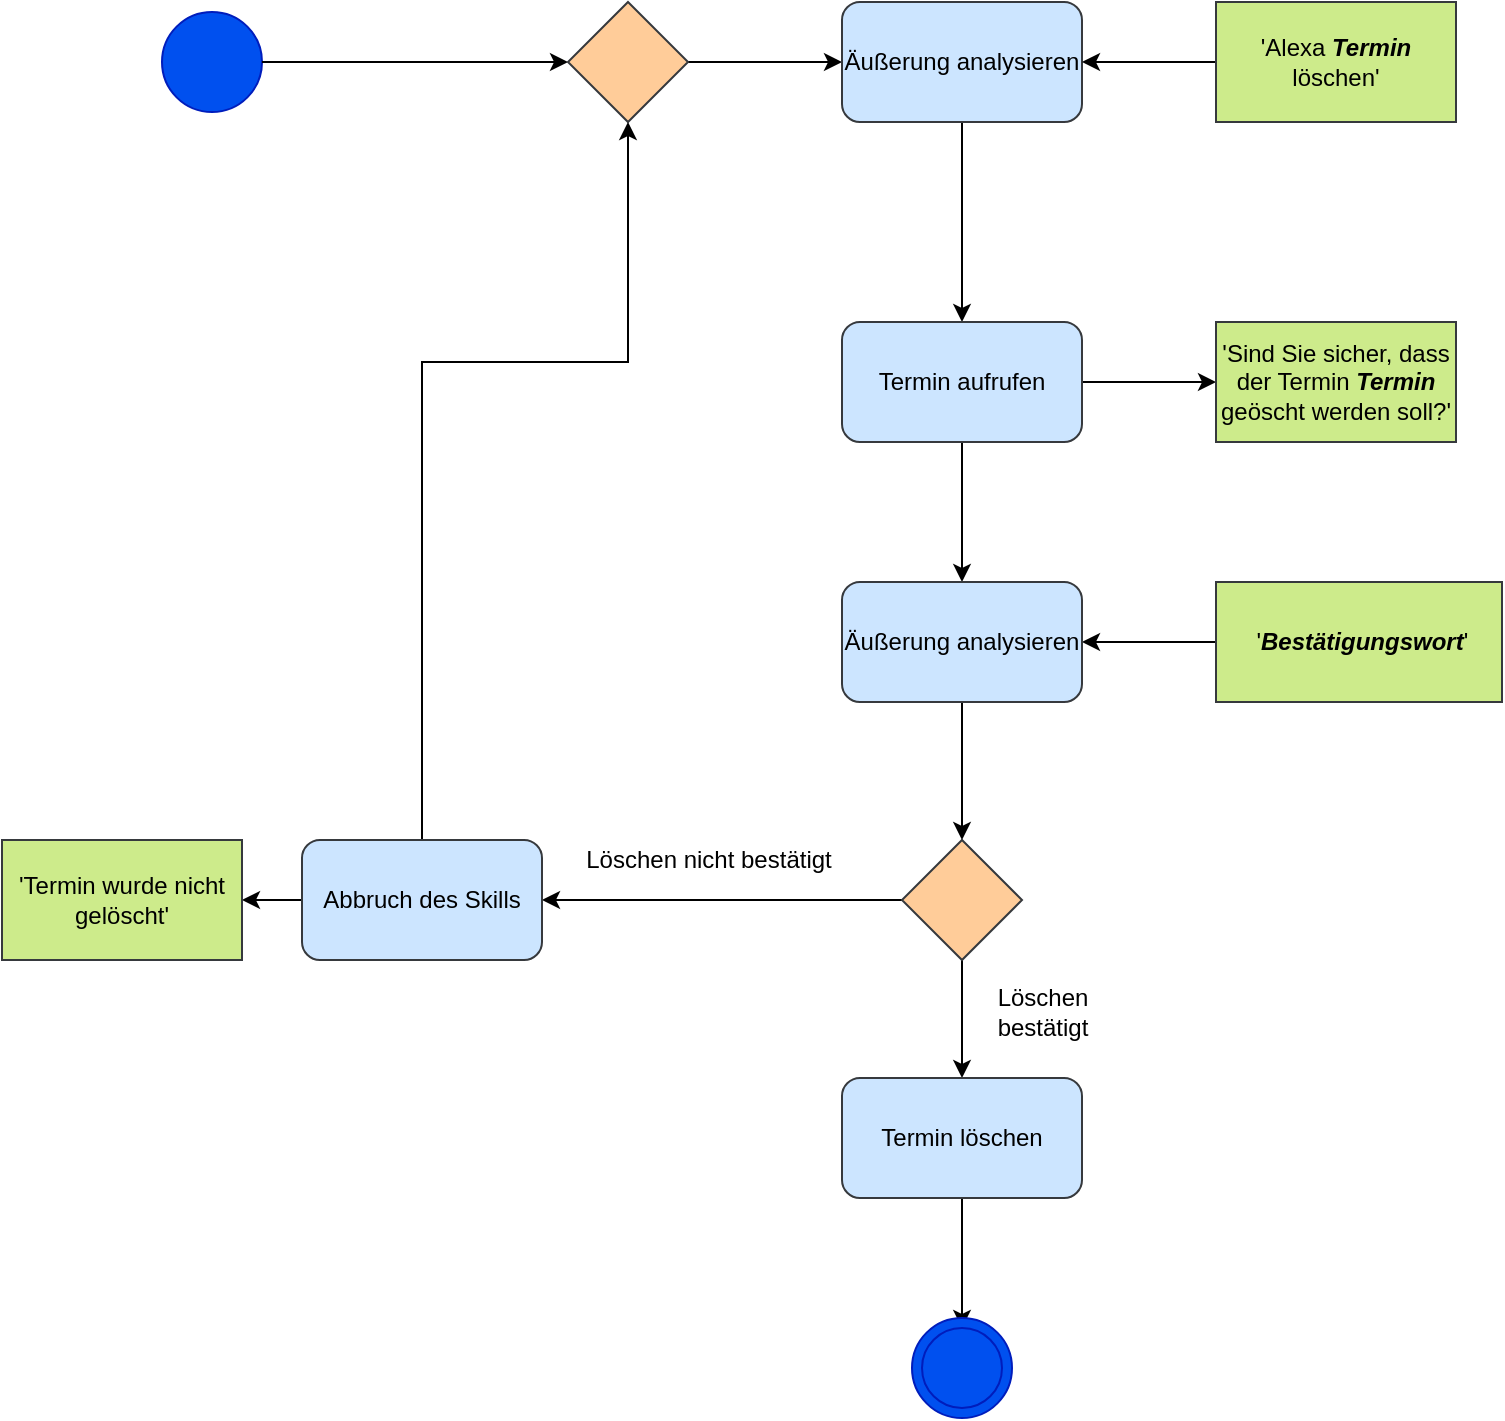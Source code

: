 <mxfile version="12.3.2" type="device" pages="1"><diagram id="uMTbD6e4Bu7EEZjzyYIE" name="Page-1"><mxGraphModel dx="898" dy="833" grid="1" gridSize="10" guides="1" tooltips="1" connect="1" arrows="1" fold="1" page="1" pageScale="1" pageWidth="827" pageHeight="1169" math="0" shadow="0"><root><mxCell id="0"/><mxCell id="1" parent="0"/><mxCell id="YZDCL2PY3eQ1AbKQ-b4A-1" value="" style="ellipse;whiteSpace=wrap;html=1;aspect=fixed;fillColor=#0050ef;strokeColor=#001DBC;fontColor=#ffffff;" vertex="1" parent="1"><mxGeometry x="130" y="65" width="50" height="50" as="geometry"/></mxCell><mxCell id="YZDCL2PY3eQ1AbKQ-b4A-2" value="" style="edgeStyle=orthogonalEdgeStyle;rounded=0;orthogonalLoop=1;jettySize=auto;html=1;" edge="1" parent="1" source="YZDCL2PY3eQ1AbKQ-b4A-32" target="YZDCL2PY3eQ1AbKQ-b4A-4"><mxGeometry relative="1" as="geometry"><mxPoint x="390" y="90" as="sourcePoint"/></mxGeometry></mxCell><mxCell id="YZDCL2PY3eQ1AbKQ-b4A-3" value="" style="edgeStyle=orthogonalEdgeStyle;rounded=0;orthogonalLoop=1;jettySize=auto;html=1;" edge="1" parent="1" source="YZDCL2PY3eQ1AbKQ-b4A-4" target="YZDCL2PY3eQ1AbKQ-b4A-9"><mxGeometry relative="1" as="geometry"><mxPoint x="530" y="180" as="targetPoint"/></mxGeometry></mxCell><mxCell id="YZDCL2PY3eQ1AbKQ-b4A-4" value="Äußerung analysieren" style="rounded=1;whiteSpace=wrap;html=1;fillColor=#cce5ff;strokeColor=#36393d;" vertex="1" parent="1"><mxGeometry x="470" y="60" width="120" height="60" as="geometry"/></mxCell><mxCell id="YZDCL2PY3eQ1AbKQ-b4A-5" style="edgeStyle=orthogonalEdgeStyle;rounded=0;orthogonalLoop=1;jettySize=auto;html=1;exitX=0;exitY=0.5;exitDx=0;exitDy=0;entryX=1;entryY=0.5;entryDx=0;entryDy=0;" edge="1" parent="1" source="YZDCL2PY3eQ1AbKQ-b4A-6" target="YZDCL2PY3eQ1AbKQ-b4A-4"><mxGeometry relative="1" as="geometry"/></mxCell><mxCell id="YZDCL2PY3eQ1AbKQ-b4A-6" value="'Alexa &lt;b&gt;&lt;i&gt;Termin &lt;/i&gt;&lt;/b&gt;löschen'" style="rounded=0;whiteSpace=wrap;html=1;fillColor=#cdeb8b;strokeColor=#36393d;" vertex="1" parent="1"><mxGeometry x="657" y="60" width="120" height="60" as="geometry"/></mxCell><mxCell id="YZDCL2PY3eQ1AbKQ-b4A-8" value="" style="edgeStyle=orthogonalEdgeStyle;rounded=0;orthogonalLoop=1;jettySize=auto;html=1;" edge="1" parent="1" source="YZDCL2PY3eQ1AbKQ-b4A-9" target="YZDCL2PY3eQ1AbKQ-b4A-23"><mxGeometry relative="1" as="geometry"/></mxCell><mxCell id="YZDCL2PY3eQ1AbKQ-b4A-47" value="" style="edgeStyle=orthogonalEdgeStyle;rounded=0;orthogonalLoop=1;jettySize=auto;html=1;" edge="1" parent="1" source="YZDCL2PY3eQ1AbKQ-b4A-9" target="YZDCL2PY3eQ1AbKQ-b4A-44"><mxGeometry relative="1" as="geometry"/></mxCell><mxCell id="YZDCL2PY3eQ1AbKQ-b4A-9" value="Termin aufrufen" style="rounded=1;whiteSpace=wrap;html=1;fillColor=#cce5ff;strokeColor=#36393d;" vertex="1" parent="1"><mxGeometry x="470" y="220" width="120" height="60" as="geometry"/></mxCell><mxCell id="YZDCL2PY3eQ1AbKQ-b4A-14" value="" style="edgeStyle=orthogonalEdgeStyle;rounded=0;orthogonalLoop=1;jettySize=auto;html=1;" edge="1" parent="1" source="YZDCL2PY3eQ1AbKQ-b4A-26" target="YZDCL2PY3eQ1AbKQ-b4A-19"><mxGeometry relative="1" as="geometry"/></mxCell><mxCell id="YZDCL2PY3eQ1AbKQ-b4A-15" value="&lt;br&gt;" style="text;html=1;align=center;verticalAlign=middle;resizable=0;points=[];;labelBackgroundColor=#ffffff;" vertex="1" connectable="0" parent="YZDCL2PY3eQ1AbKQ-b4A-14"><mxGeometry x="-0.105" relative="1" as="geometry"><mxPoint as="offset"/></mxGeometry></mxCell><mxCell id="YZDCL2PY3eQ1AbKQ-b4A-18" value="" style="edgeStyle=orthogonalEdgeStyle;rounded=0;orthogonalLoop=1;jettySize=auto;html=1;" edge="1" parent="1" source="YZDCL2PY3eQ1AbKQ-b4A-19" target="YZDCL2PY3eQ1AbKQ-b4A-39"><mxGeometry relative="1" as="geometry"/></mxCell><mxCell id="YZDCL2PY3eQ1AbKQ-b4A-19" value="Termin löschen" style="rounded=1;whiteSpace=wrap;html=1;fillColor=#cce5ff;strokeColor=#36393d;" vertex="1" parent="1"><mxGeometry x="470" y="598" width="120" height="60" as="geometry"/></mxCell><mxCell id="YZDCL2PY3eQ1AbKQ-b4A-23" value="'Sind Sie sicher, dass der Termin &lt;b&gt;&lt;i&gt;Termin &lt;/i&gt;&lt;/b&gt;geöscht werden soll?'" style="rounded=0;whiteSpace=wrap;html=1;fillColor=#cdeb8b;strokeColor=#36393d;" vertex="1" parent="1"><mxGeometry x="657" y="220" width="120" height="60" as="geometry"/></mxCell><mxCell id="YZDCL2PY3eQ1AbKQ-b4A-41" style="edgeStyle=orthogonalEdgeStyle;rounded=0;orthogonalLoop=1;jettySize=auto;html=1;exitX=0;exitY=0.5;exitDx=0;exitDy=0;" edge="1" parent="1" source="YZDCL2PY3eQ1AbKQ-b4A-26" target="YZDCL2PY3eQ1AbKQ-b4A-35"><mxGeometry relative="1" as="geometry"/></mxCell><mxCell id="YZDCL2PY3eQ1AbKQ-b4A-26" value="" style="rhombus;whiteSpace=wrap;html=1;fillColor=#ffcc99;strokeColor=#36393d;" vertex="1" parent="1"><mxGeometry x="500" y="479" width="60" height="60" as="geometry"/></mxCell><mxCell id="YZDCL2PY3eQ1AbKQ-b4A-29" value="Löschen &lt;br&gt;bestätigt" style="text;html=1;align=center;verticalAlign=middle;resizable=0;points=[];;autosize=1;" vertex="1" parent="1"><mxGeometry x="540" y="550" width="60" height="30" as="geometry"/></mxCell><mxCell id="YZDCL2PY3eQ1AbKQ-b4A-31" value="" style="edgeStyle=orthogonalEdgeStyle;rounded=0;orthogonalLoop=1;jettySize=auto;html=1;exitX=1;exitY=0.5;exitDx=0;exitDy=0;" edge="1" parent="1" source="YZDCL2PY3eQ1AbKQ-b4A-1" target="YZDCL2PY3eQ1AbKQ-b4A-32"><mxGeometry relative="1" as="geometry"><mxPoint x="180" y="90" as="sourcePoint"/><mxPoint x="330" y="90" as="targetPoint"/></mxGeometry></mxCell><mxCell id="YZDCL2PY3eQ1AbKQ-b4A-32" value="" style="rhombus;whiteSpace=wrap;html=1;fillColor=#ffcc99;strokeColor=#36393d;" vertex="1" parent="1"><mxGeometry x="333" y="60" width="60" height="60" as="geometry"/></mxCell><mxCell id="YZDCL2PY3eQ1AbKQ-b4A-33" value="" style="edgeStyle=orthogonalEdgeStyle;rounded=0;orthogonalLoop=1;jettySize=auto;html=1;" edge="1" parent="1" source="YZDCL2PY3eQ1AbKQ-b4A-35" target="YZDCL2PY3eQ1AbKQ-b4A-37"><mxGeometry relative="1" as="geometry"/></mxCell><mxCell id="YZDCL2PY3eQ1AbKQ-b4A-34" style="edgeStyle=orthogonalEdgeStyle;rounded=0;orthogonalLoop=1;jettySize=auto;html=1;exitX=0.5;exitY=0;exitDx=0;exitDy=0;entryX=0.5;entryY=1;entryDx=0;entryDy=0;" edge="1" parent="1" source="YZDCL2PY3eQ1AbKQ-b4A-35" target="YZDCL2PY3eQ1AbKQ-b4A-32"><mxGeometry relative="1" as="geometry"><Array as="points"><mxPoint x="260" y="240"/><mxPoint x="363" y="240"/></Array></mxGeometry></mxCell><mxCell id="YZDCL2PY3eQ1AbKQ-b4A-35" value="Abbruch des Skills" style="rounded=1;whiteSpace=wrap;html=1;fillColor=#cce5ff;strokeColor=#36393d;" vertex="1" parent="1"><mxGeometry x="200" y="479" width="120" height="60" as="geometry"/></mxCell><mxCell id="YZDCL2PY3eQ1AbKQ-b4A-37" value="'Termin wurde nicht gelöscht'" style="rounded=0;whiteSpace=wrap;html=1;fillColor=#cdeb8b;strokeColor=#36393d;" vertex="1" parent="1"><mxGeometry x="50" y="479" width="120" height="60" as="geometry"/></mxCell><mxCell id="YZDCL2PY3eQ1AbKQ-b4A-38" value="" style="ellipse;whiteSpace=wrap;html=1;aspect=fixed;fillColor=#0050ef;strokeColor=#001DBC;fontColor=#ffffff;" vertex="1" parent="1"><mxGeometry x="505" y="718" width="50" height="50" as="geometry"/></mxCell><mxCell id="YZDCL2PY3eQ1AbKQ-b4A-39" value="" style="ellipse;whiteSpace=wrap;html=1;aspect=fixed;fillColor=#0050ef;strokeColor=#001DBC;fontColor=#ffffff;" vertex="1" parent="1"><mxGeometry x="510" y="723" width="40" height="40" as="geometry"/></mxCell><mxCell id="YZDCL2PY3eQ1AbKQ-b4A-42" value="" style="edgeStyle=orthogonalEdgeStyle;rounded=0;orthogonalLoop=1;jettySize=auto;html=1;entryX=1;entryY=0.5;entryDx=0;entryDy=0;" edge="1" parent="1" source="YZDCL2PY3eQ1AbKQ-b4A-43" target="YZDCL2PY3eQ1AbKQ-b4A-44"><mxGeometry relative="1" as="geometry"><mxPoint x="600" y="380" as="targetPoint"/></mxGeometry></mxCell><mxCell id="YZDCL2PY3eQ1AbKQ-b4A-43" value="&amp;nbsp;'&lt;b&gt;&lt;i&gt;Bestätigungswort&lt;/i&gt;&lt;/b&gt;'" style="rounded=0;whiteSpace=wrap;html=1;fillColor=#cdeb8b;strokeColor=#36393d;" vertex="1" parent="1"><mxGeometry x="657" y="350" width="143" height="60" as="geometry"/></mxCell><mxCell id="YZDCL2PY3eQ1AbKQ-b4A-46" value="" style="edgeStyle=orthogonalEdgeStyle;rounded=0;orthogonalLoop=1;jettySize=auto;html=1;" edge="1" parent="1" source="YZDCL2PY3eQ1AbKQ-b4A-44" target="YZDCL2PY3eQ1AbKQ-b4A-26"><mxGeometry relative="1" as="geometry"/></mxCell><mxCell id="YZDCL2PY3eQ1AbKQ-b4A-44" value="Äußerung analysieren" style="rounded=1;whiteSpace=wrap;html=1;fillColor=#cce5ff;strokeColor=#36393d;" vertex="1" parent="1"><mxGeometry x="470" y="350" width="120" height="60" as="geometry"/></mxCell><mxCell id="YZDCL2PY3eQ1AbKQ-b4A-48" value="Löschen nicht bestätigt" style="text;html=1;align=center;verticalAlign=middle;resizable=0;points=[];;autosize=1;" vertex="1" parent="1"><mxGeometry x="333" y="479" width="140" height="20" as="geometry"/></mxCell></root></mxGraphModel></diagram></mxfile>